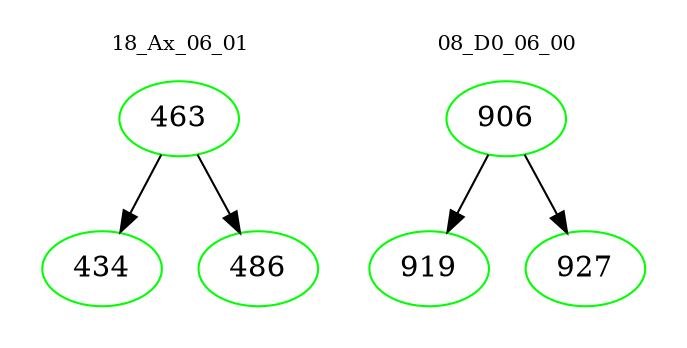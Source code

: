 digraph{
subgraph cluster_0 {
color = white
label = "18_Ax_06_01";
fontsize=10;
T0_463 [label="463", color="green"]
T0_463 -> T0_434 [color="black"]
T0_434 [label="434", color="green"]
T0_463 -> T0_486 [color="black"]
T0_486 [label="486", color="green"]
}
subgraph cluster_1 {
color = white
label = "08_D0_06_00";
fontsize=10;
T1_906 [label="906", color="green"]
T1_906 -> T1_919 [color="black"]
T1_919 [label="919", color="green"]
T1_906 -> T1_927 [color="black"]
T1_927 [label="927", color="green"]
}
}
